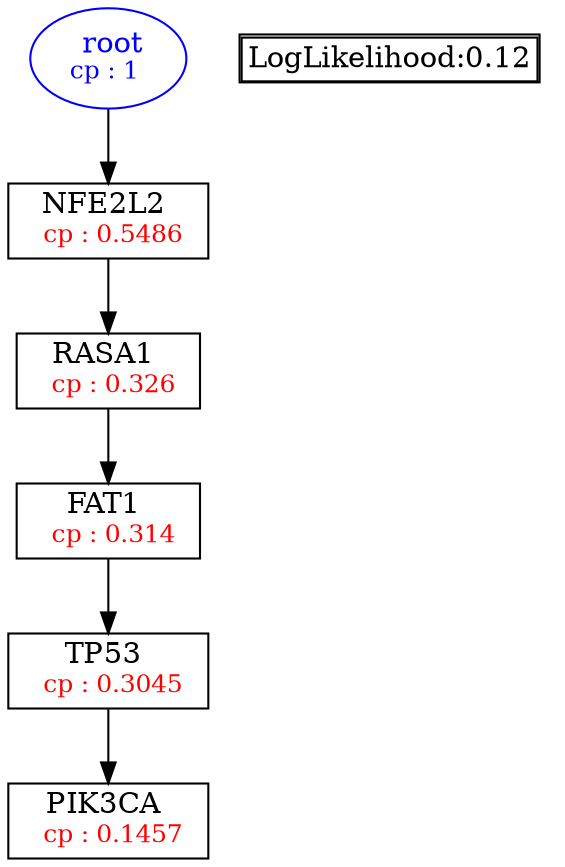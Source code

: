 digraph tree {
    "root" [label=<<font color='Blue'> root</font><br/><font color='Blue' POINT-SIZE='12'>cp : 1 </font>>, shape=oval, color=Blue];
    "S4" [label =<NFE2L2 <br/> <font color='Red' POINT-SIZE='12'> cp : 0.5486 </font>>, shape=box];
    "S1" [label =<RASA1 <br/> <font color='Red' POINT-SIZE='12'> cp : 0.326 </font>>, shape=box];
    "S3" [label =<FAT1 <br/> <font color='Red' POINT-SIZE='12'> cp : 0.314 </font>>, shape=box];
    "S2" [label =<TP53 <br/> <font color='Red' POINT-SIZE='12'> cp : 0.3045 </font>>, shape=box];
    "S5" [label =<PIK3CA <br/> <font color='Red' POINT-SIZE='12'> cp : 0.1457 </font>>, shape=box];
    "root" -> "S4";
    "S4" -> "S1";
    "S1" -> "S3";
    "S3" -> "S2";
    "S2" -> "S5";

    node[shape=plaintext]
    fontsize="10"
    struct1 [label=
    <<TABLE BORDER="1" CELLBORDER="1" CELLSPACING="0" >
    <TR><TD ALIGN="LEFT">LogLikelihood:0.12</TD></TR>
    </TABLE>>];

}
